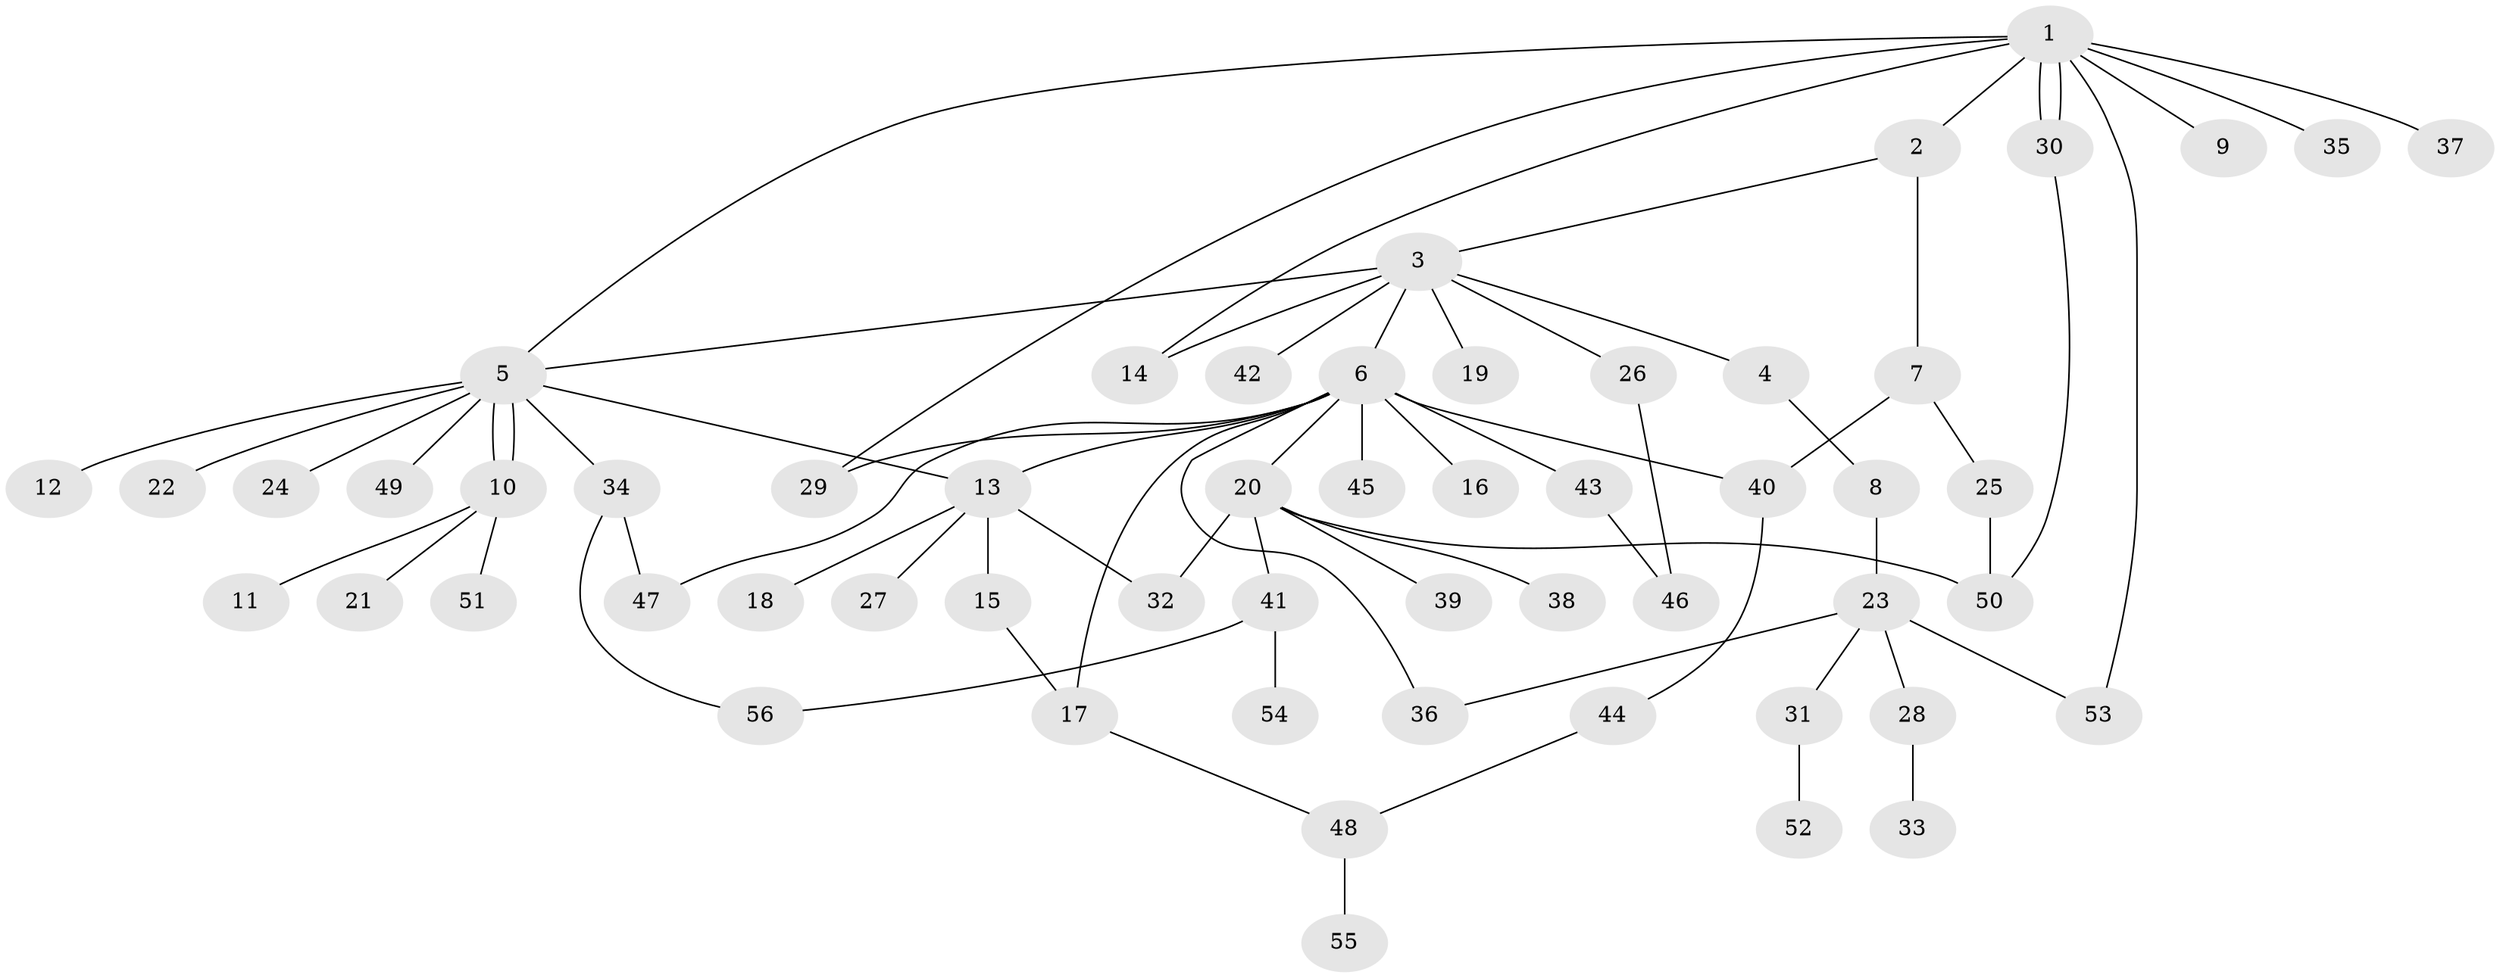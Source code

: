 // Generated by graph-tools (version 1.1) at 2025/14/03/09/25 04:14:26]
// undirected, 56 vertices, 72 edges
graph export_dot {
graph [start="1"]
  node [color=gray90,style=filled];
  1;
  2;
  3;
  4;
  5;
  6;
  7;
  8;
  9;
  10;
  11;
  12;
  13;
  14;
  15;
  16;
  17;
  18;
  19;
  20;
  21;
  22;
  23;
  24;
  25;
  26;
  27;
  28;
  29;
  30;
  31;
  32;
  33;
  34;
  35;
  36;
  37;
  38;
  39;
  40;
  41;
  42;
  43;
  44;
  45;
  46;
  47;
  48;
  49;
  50;
  51;
  52;
  53;
  54;
  55;
  56;
  1 -- 2;
  1 -- 5;
  1 -- 9;
  1 -- 14;
  1 -- 29;
  1 -- 30;
  1 -- 30;
  1 -- 35;
  1 -- 37;
  1 -- 53;
  2 -- 3;
  2 -- 7;
  3 -- 4;
  3 -- 5;
  3 -- 6;
  3 -- 14;
  3 -- 19;
  3 -- 26;
  3 -- 42;
  4 -- 8;
  5 -- 10;
  5 -- 10;
  5 -- 12;
  5 -- 13;
  5 -- 22;
  5 -- 24;
  5 -- 34;
  5 -- 49;
  6 -- 13;
  6 -- 16;
  6 -- 17;
  6 -- 20;
  6 -- 29;
  6 -- 36;
  6 -- 40;
  6 -- 43;
  6 -- 45;
  6 -- 47;
  7 -- 25;
  7 -- 40;
  8 -- 23;
  10 -- 11;
  10 -- 21;
  10 -- 51;
  13 -- 15;
  13 -- 18;
  13 -- 27;
  13 -- 32;
  15 -- 17;
  17 -- 48;
  20 -- 32;
  20 -- 38;
  20 -- 39;
  20 -- 41;
  20 -- 50;
  23 -- 28;
  23 -- 31;
  23 -- 36;
  23 -- 53;
  25 -- 50;
  26 -- 46;
  28 -- 33;
  30 -- 50;
  31 -- 52;
  34 -- 47;
  34 -- 56;
  40 -- 44;
  41 -- 54;
  41 -- 56;
  43 -- 46;
  44 -- 48;
  48 -- 55;
}
